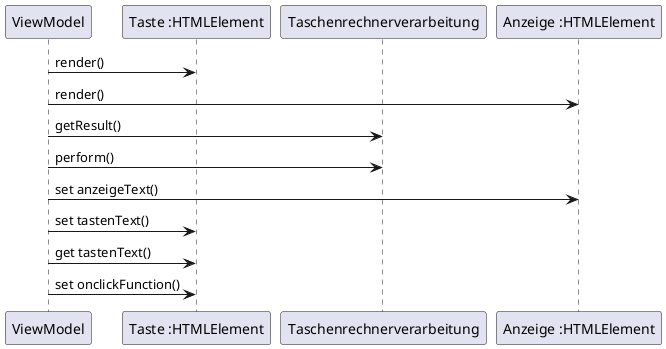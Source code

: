 @startuml Taschenrechner Sequenzdiagramm


participant "ViewModel" as ViewModel
participant "Taste :HTMLElement" as Taste
participant "Taschenrechnerverarbeitung" as Taschenrechnerverarbeitung
participant "Anzeige :HTMLElement" as Anzeige


ViewModel -> Taste: render()
ViewModel -> Anzeige: render()
ViewModel -> Taschenrechnerverarbeitung: getResult()
ViewModel -> Taschenrechnerverarbeitung: perform()
ViewModel -> Anzeige: set anzeigeText()
ViewModel -> Taste: set tastenText()
ViewModel -> Taste: get tastenText()
ViewModel -> Taste: set onclickFunction()


@enduml